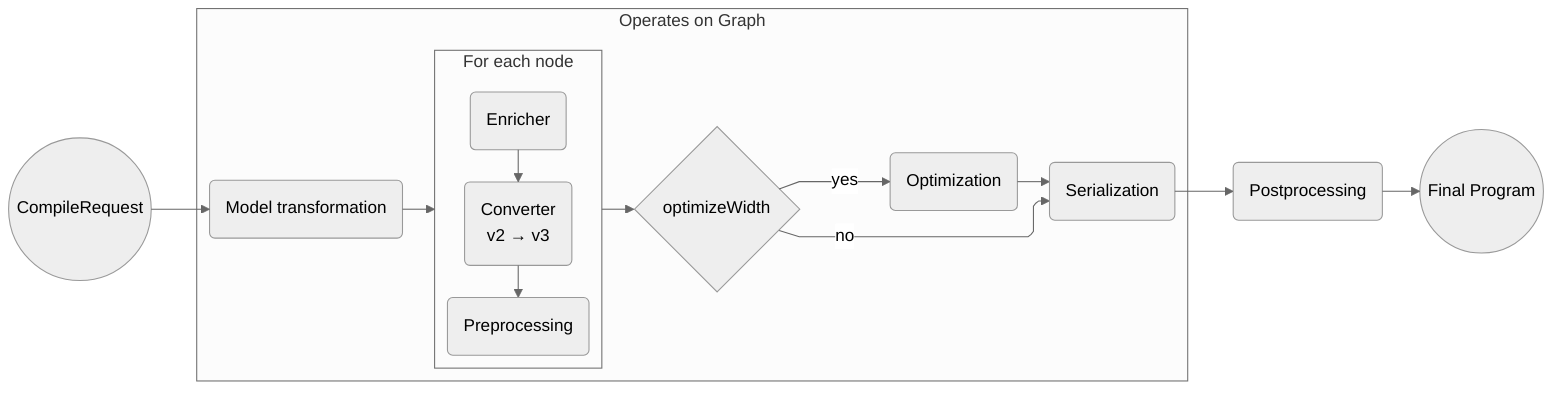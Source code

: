 %%{init: {"flowchart": {"defaultRenderer": "elk", "curve": "linear"}, "theme": "neutral"} }%%
flowchart LR
    start((CompileRequest)) --> m2m
    subgraph graph[Operates on Graph]
        m2m(Model transformation) --> nodes
        subgraph nodes[For each node]
            direction TB

            enrich(Enricher) --> convert(Converter <br> v2 → v3)
            convert --> pre(Preprocessing)
        end
        nodes --> choice{optimizeWidth}
        choice -->|no| merge(Serialization)
        choice -- yes --> optimize(Optimization)
    end
    optimize --> merge
    merge --> post(Postprocessing)
    post --> final((Final Program))